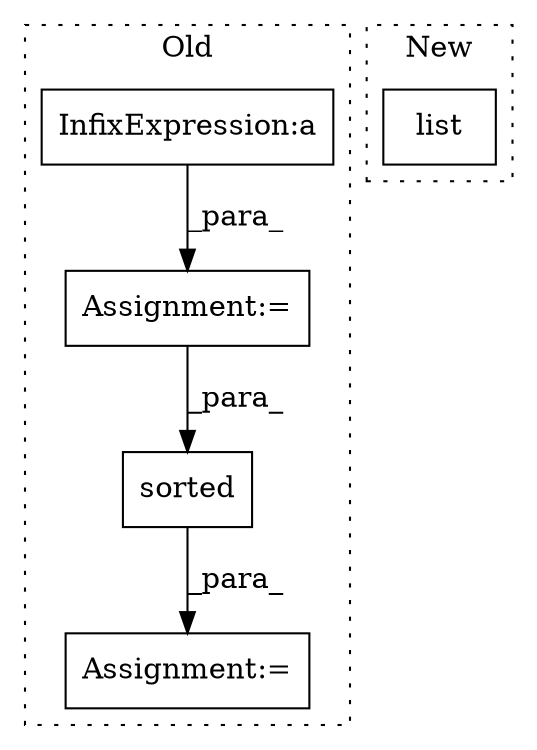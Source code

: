 digraph G {
subgraph cluster0 {
1 [label="sorted" a="32" s="1713,1770" l="7,1" shape="box"];
3 [label="Assignment:=" a="7" s="1178" l="1" shape="box"];
4 [label="Assignment:=" a="7" s="1712" l="1" shape="box"];
5 [label="InfixExpression:a" a="27" s="1198" l="3" shape="box"];
label = "Old";
style="dotted";
}
subgraph cluster1 {
2 [label="list" a="32" s="1546,1558" l="5,1" shape="box"];
label = "New";
style="dotted";
}
1 -> 4 [label="_para_"];
3 -> 1 [label="_para_"];
5 -> 3 [label="_para_"];
}